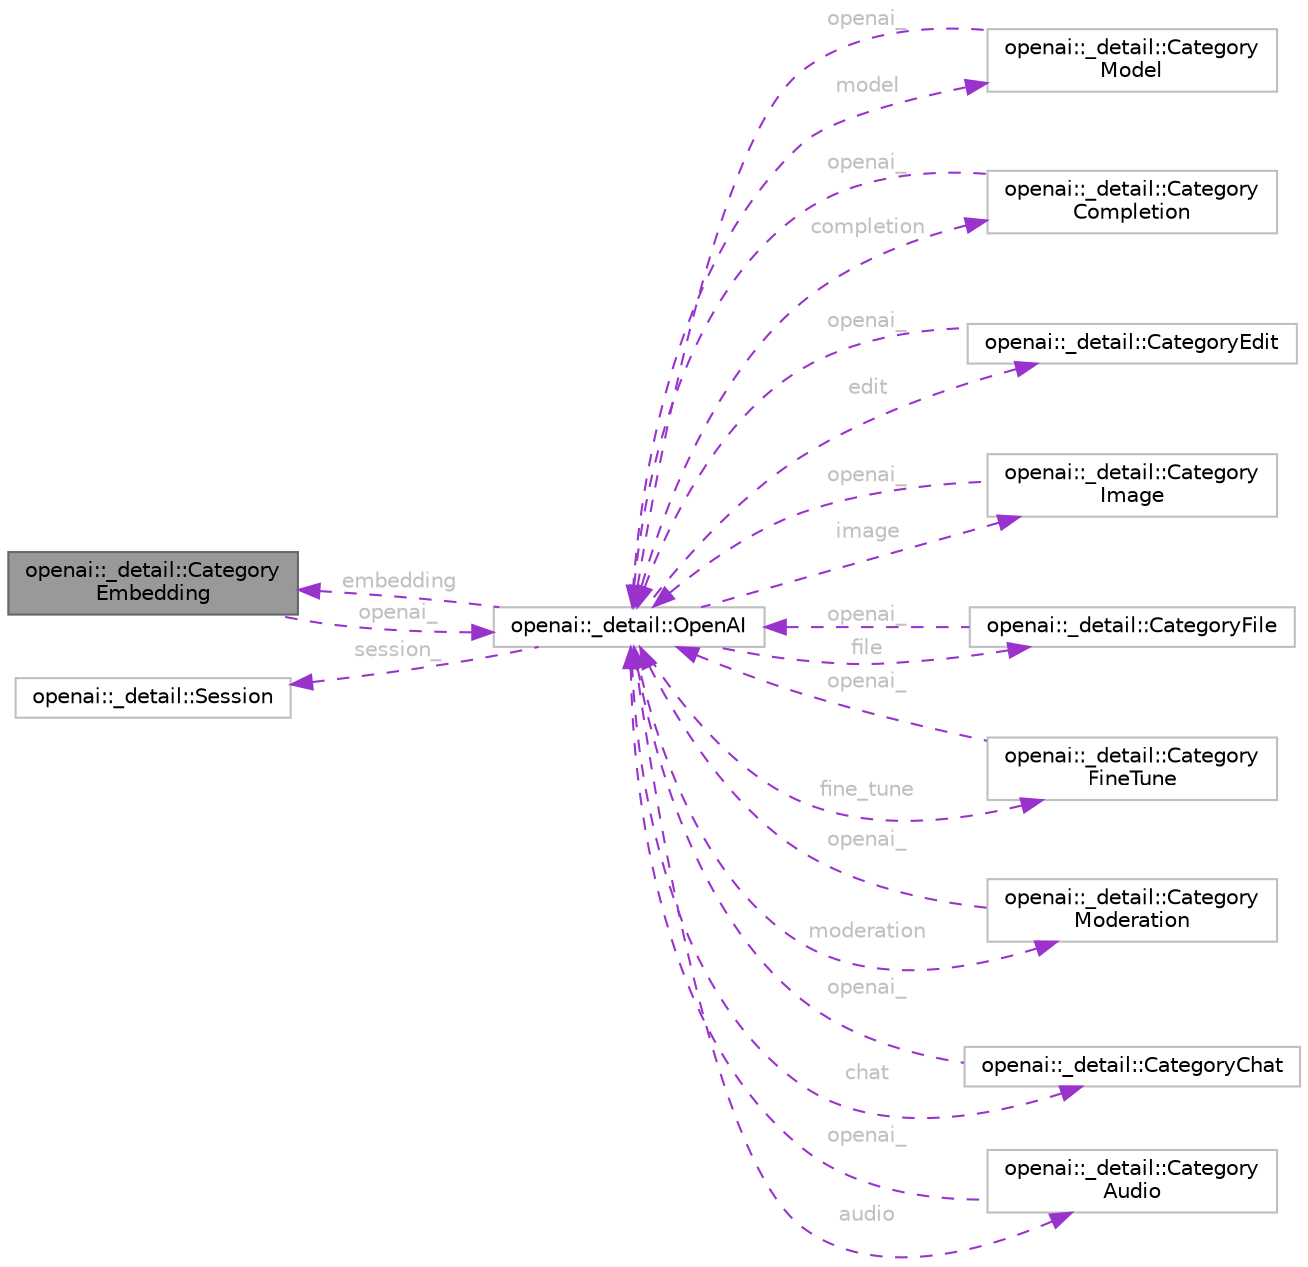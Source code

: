 digraph "openai::_detail::CategoryEmbedding"
{
 // INTERACTIVE_SVG=YES
 // LATEX_PDF_SIZE
  bgcolor="transparent";
  edge [fontname=Helvetica,fontsize=10,labelfontname=Helvetica,labelfontsize=10];
  node [fontname=Helvetica,fontsize=10,shape=box,height=0.2,width=0.4];
  rankdir="LR";
  Node1 [id="Node000001",label="openai::_detail::Category\lEmbedding",height=0.2,width=0.4,color="gray40", fillcolor="grey60", style="filled", fontcolor="black",tooltip=" "];
  Node2 -> Node1 [id="edge1_Node000001_Node000002",dir="back",color="darkorchid3",style="dashed",tooltip=" ",label=" openai_",fontcolor="grey" ];
  Node2 [id="Node000002",label="openai::_detail::OpenAI",height=0.2,width=0.4,color="grey75", fillcolor="white", style="filled",URL="$classopenai_1_1__detail_1_1_open_a_i.html",tooltip=" "];
  Node3 -> Node2 [id="edge2_Node000002_Node000003",dir="back",color="darkorchid3",style="dashed",tooltip=" ",label=" model",fontcolor="grey" ];
  Node3 [id="Node000003",label="openai::_detail::Category\lModel",height=0.2,width=0.4,color="grey75", fillcolor="white", style="filled",URL="$structopenai_1_1__detail_1_1_category_model.html",tooltip=" "];
  Node2 -> Node3 [id="edge3_Node000003_Node000002",dir="back",color="darkorchid3",style="dashed",tooltip=" ",label=" openai_",fontcolor="grey" ];
  Node4 -> Node2 [id="edge4_Node000002_Node000004",dir="back",color="darkorchid3",style="dashed",tooltip=" ",label=" completion",fontcolor="grey" ];
  Node4 [id="Node000004",label="openai::_detail::Category\lCompletion",height=0.2,width=0.4,color="grey75", fillcolor="white", style="filled",URL="$structopenai_1_1__detail_1_1_category_completion.html",tooltip=" "];
  Node2 -> Node4 [id="edge5_Node000004_Node000002",dir="back",color="darkorchid3",style="dashed",tooltip=" ",label=" openai_",fontcolor="grey" ];
  Node5 -> Node2 [id="edge6_Node000002_Node000005",dir="back",color="darkorchid3",style="dashed",tooltip=" ",label=" edit",fontcolor="grey" ];
  Node5 [id="Node000005",label="openai::_detail::CategoryEdit",height=0.2,width=0.4,color="grey75", fillcolor="white", style="filled",URL="$structopenai_1_1__detail_1_1_category_edit.html",tooltip=" "];
  Node2 -> Node5 [id="edge7_Node000005_Node000002",dir="back",color="darkorchid3",style="dashed",tooltip=" ",label=" openai_",fontcolor="grey" ];
  Node6 -> Node2 [id="edge8_Node000002_Node000006",dir="back",color="darkorchid3",style="dashed",tooltip=" ",label=" image",fontcolor="grey" ];
  Node6 [id="Node000006",label="openai::_detail::Category\lImage",height=0.2,width=0.4,color="grey75", fillcolor="white", style="filled",URL="$structopenai_1_1__detail_1_1_category_image.html",tooltip=" "];
  Node2 -> Node6 [id="edge9_Node000006_Node000002",dir="back",color="darkorchid3",style="dashed",tooltip=" ",label=" openai_",fontcolor="grey" ];
  Node1 -> Node2 [id="edge10_Node000002_Node000001",dir="back",color="darkorchid3",style="dashed",tooltip=" ",label=" embedding",fontcolor="grey" ];
  Node7 -> Node2 [id="edge11_Node000002_Node000007",dir="back",color="darkorchid3",style="dashed",tooltip=" ",label=" file",fontcolor="grey" ];
  Node7 [id="Node000007",label="openai::_detail::CategoryFile",height=0.2,width=0.4,color="grey75", fillcolor="white", style="filled",URL="$structopenai_1_1__detail_1_1_category_file.html",tooltip=" "];
  Node2 -> Node7 [id="edge12_Node000007_Node000002",dir="back",color="darkorchid3",style="dashed",tooltip=" ",label=" openai_",fontcolor="grey" ];
  Node8 -> Node2 [id="edge13_Node000002_Node000008",dir="back",color="darkorchid3",style="dashed",tooltip=" ",label=" fine_tune",fontcolor="grey" ];
  Node8 [id="Node000008",label="openai::_detail::Category\lFineTune",height=0.2,width=0.4,color="grey75", fillcolor="white", style="filled",URL="$structopenai_1_1__detail_1_1_category_fine_tune.html",tooltip=" "];
  Node2 -> Node8 [id="edge14_Node000008_Node000002",dir="back",color="darkorchid3",style="dashed",tooltip=" ",label=" openai_",fontcolor="grey" ];
  Node9 -> Node2 [id="edge15_Node000002_Node000009",dir="back",color="darkorchid3",style="dashed",tooltip=" ",label=" moderation",fontcolor="grey" ];
  Node9 [id="Node000009",label="openai::_detail::Category\lModeration",height=0.2,width=0.4,color="grey75", fillcolor="white", style="filled",URL="$structopenai_1_1__detail_1_1_category_moderation.html",tooltip=" "];
  Node2 -> Node9 [id="edge16_Node000009_Node000002",dir="back",color="darkorchid3",style="dashed",tooltip=" ",label=" openai_",fontcolor="grey" ];
  Node10 -> Node2 [id="edge17_Node000002_Node000010",dir="back",color="darkorchid3",style="dashed",tooltip=" ",label=" chat",fontcolor="grey" ];
  Node10 [id="Node000010",label="openai::_detail::CategoryChat",height=0.2,width=0.4,color="grey75", fillcolor="white", style="filled",URL="$structopenai_1_1__detail_1_1_category_chat.html",tooltip=" "];
  Node2 -> Node10 [id="edge18_Node000010_Node000002",dir="back",color="darkorchid3",style="dashed",tooltip=" ",label=" openai_",fontcolor="grey" ];
  Node11 -> Node2 [id="edge19_Node000002_Node000011",dir="back",color="darkorchid3",style="dashed",tooltip=" ",label=" audio",fontcolor="grey" ];
  Node11 [id="Node000011",label="openai::_detail::Category\lAudio",height=0.2,width=0.4,color="grey75", fillcolor="white", style="filled",URL="$structopenai_1_1__detail_1_1_category_audio.html",tooltip=" "];
  Node2 -> Node11 [id="edge20_Node000011_Node000002",dir="back",color="darkorchid3",style="dashed",tooltip=" ",label=" openai_",fontcolor="grey" ];
  Node12 -> Node2 [id="edge21_Node000002_Node000012",dir="back",color="darkorchid3",style="dashed",tooltip=" ",label=" session_",fontcolor="grey" ];
  Node12 [id="Node000012",label="openai::_detail::Session",height=0.2,width=0.4,color="grey75", fillcolor="white", style="filled",URL="$classopenai_1_1__detail_1_1_session.html",tooltip=" "];
}
